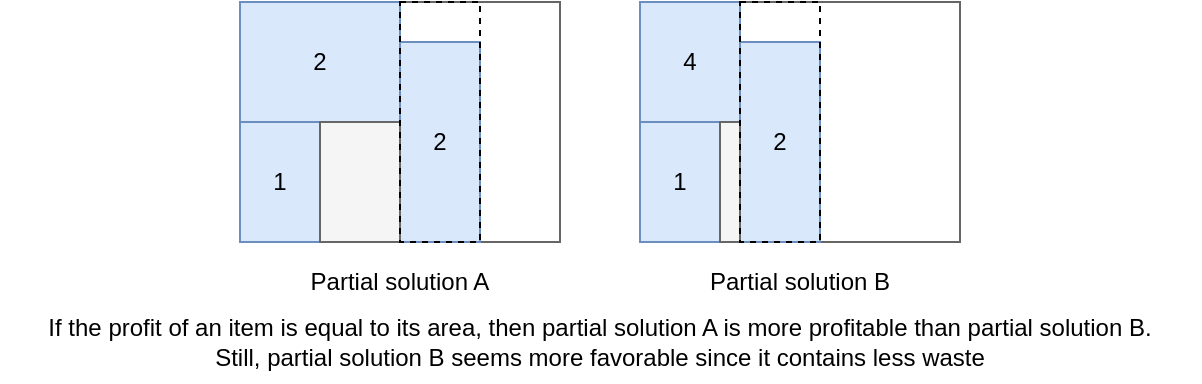<mxfile version="14.5.1" type="device"><diagram name="Page-1" id="02KkKBvZYiK5bZEBiGTV"><mxGraphModel dx="1086" dy="806" grid="1" gridSize="10" guides="1" tooltips="1" connect="1" arrows="1" fold="1" page="1" pageScale="1" pageWidth="827" pageHeight="1169" math="0" shadow="0"><root><mxCell id="0"/><mxCell id="1" parent="0"/><mxCell id="5AkJl21SohtviDNOWUPs-1" value="" style="rounded=0;whiteSpace=wrap;html=1;fillColor=none;" parent="1" vertex="1"><mxGeometry x="200" y="120" width="160" height="120" as="geometry"/></mxCell><mxCell id="bIdFU6kN4nmyQjjKajAd-1" value="" style="rounded=0;whiteSpace=wrap;html=1;strokeColor=#666666;fontColor=#333333;fillColor=none;" parent="1" vertex="1"><mxGeometry x="200" y="120" width="160" height="120" as="geometry"/></mxCell><mxCell id="bIdFU6kN4nmyQjjKajAd-2" value="1" style="rounded=0;whiteSpace=wrap;html=1;fillColor=#dae8fc;strokeColor=#6c8ebf;" parent="1" vertex="1"><mxGeometry x="200" y="180" width="40" height="60" as="geometry"/></mxCell><mxCell id="bIdFU6kN4nmyQjjKajAd-3" value="2" style="rounded=0;whiteSpace=wrap;html=1;fillColor=#dae8fc;strokeColor=#6c8ebf;" parent="1" vertex="1"><mxGeometry x="200" y="120" width="80" height="60" as="geometry"/></mxCell><mxCell id="UWe2AHWynEEOCdWZnVh7-1" value="2" style="rounded=0;whiteSpace=wrap;html=1;fillColor=#dae8fc;strokeColor=#6c8ebf;" vertex="1" parent="1"><mxGeometry x="280" y="140" width="40" height="100" as="geometry"/></mxCell><mxCell id="UWe2AHWynEEOCdWZnVh7-2" value="" style="rounded=0;whiteSpace=wrap;html=1;fillColor=none;" vertex="1" parent="1"><mxGeometry x="400" y="120" width="160" height="120" as="geometry"/></mxCell><mxCell id="UWe2AHWynEEOCdWZnVh7-3" value="" style="rounded=0;whiteSpace=wrap;html=1;strokeColor=#666666;fontColor=#333333;fillColor=none;" vertex="1" parent="1"><mxGeometry x="400" y="120" width="160" height="120" as="geometry"/></mxCell><mxCell id="UWe2AHWynEEOCdWZnVh7-4" value="1" style="rounded=0;whiteSpace=wrap;html=1;fillColor=#dae8fc;strokeColor=#6c8ebf;" vertex="1" parent="1"><mxGeometry x="400" y="180" width="40" height="60" as="geometry"/></mxCell><mxCell id="UWe2AHWynEEOCdWZnVh7-5" value="4" style="rounded=0;whiteSpace=wrap;html=1;fillColor=#dae8fc;strokeColor=#6c8ebf;" vertex="1" parent="1"><mxGeometry x="400" y="120" width="50" height="60" as="geometry"/></mxCell><mxCell id="UWe2AHWynEEOCdWZnVh7-6" value="2" style="rounded=0;whiteSpace=wrap;html=1;fillColor=#dae8fc;strokeColor=#6c8ebf;" vertex="1" parent="1"><mxGeometry x="450" y="140" width="40" height="100" as="geometry"/></mxCell><mxCell id="UWe2AHWynEEOCdWZnVh7-7" value="" style="rounded=0;whiteSpace=wrap;html=1;fillColor=#f5f5f5;strokeColor=#666666;fontColor=#333333;" vertex="1" parent="1"><mxGeometry x="240" y="180" width="40" height="60" as="geometry"/></mxCell><mxCell id="UWe2AHWynEEOCdWZnVh7-8" value="" style="rounded=0;whiteSpace=wrap;html=1;fillColor=#f5f5f5;strokeColor=#666666;fontColor=#333333;" vertex="1" parent="1"><mxGeometry x="440" y="180" width="10" height="60" as="geometry"/></mxCell><mxCell id="UWe2AHWynEEOCdWZnVh7-9" value="" style="rounded=0;whiteSpace=wrap;html=1;fillColor=none;dashed=1;" vertex="1" parent="1"><mxGeometry x="280" y="120" width="40" height="120" as="geometry"/></mxCell><mxCell id="UWe2AHWynEEOCdWZnVh7-10" value="" style="rounded=0;whiteSpace=wrap;html=1;fillColor=none;dashed=1;" vertex="1" parent="1"><mxGeometry x="450" y="120" width="40" height="120" as="geometry"/></mxCell><mxCell id="UWe2AHWynEEOCdWZnVh7-11" value="Partial solution A" style="text;html=1;strokeColor=none;fillColor=none;align=center;verticalAlign=middle;whiteSpace=wrap;rounded=0;dashed=1;" vertex="1" parent="1"><mxGeometry x="200" y="250" width="160" height="20" as="geometry"/></mxCell><mxCell id="UWe2AHWynEEOCdWZnVh7-12" value="Partial solution B" style="text;html=1;strokeColor=none;fillColor=none;align=center;verticalAlign=middle;whiteSpace=wrap;rounded=0;dashed=1;" vertex="1" parent="1"><mxGeometry x="400" y="250" width="160" height="20" as="geometry"/></mxCell><mxCell id="UWe2AHWynEEOCdWZnVh7-13" value="If the profit of an item is equal to its area, then partial solution A is more profitable than partial solution B.&lt;br&gt;Still, partial solution B seems more favorable since it contains less waste" style="text;html=1;strokeColor=none;fillColor=none;align=center;verticalAlign=middle;whiteSpace=wrap;rounded=0;dashed=1;" vertex="1" parent="1"><mxGeometry x="80" y="270" width="600" height="40" as="geometry"/></mxCell></root></mxGraphModel></diagram></mxfile>